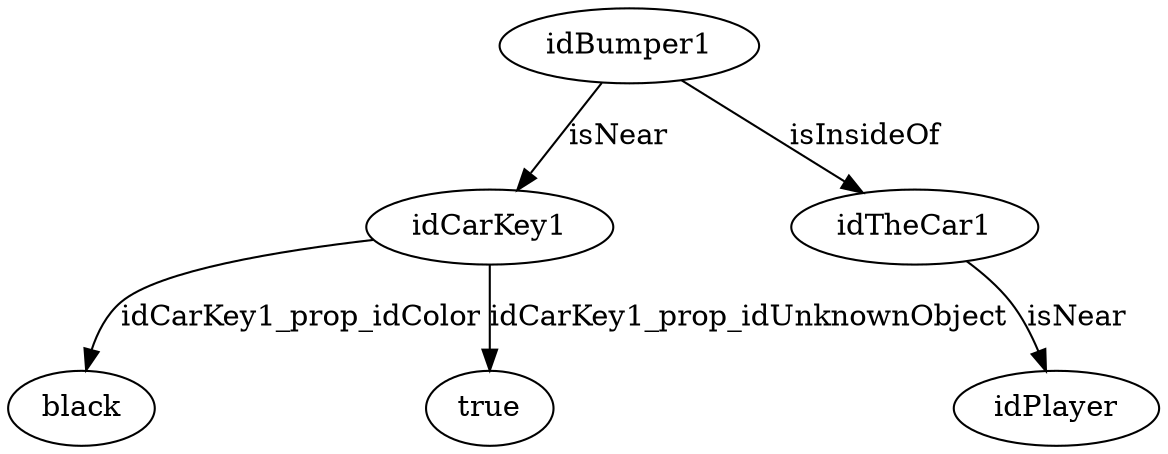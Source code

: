 strict digraph  {
idBumper1 [node_type=entity_node, root=root];
idCarKey1;
black;
true;
idTheCar1;
idPlayer;
idBumper1 -> idTheCar1  [edge_type=relationship, label=isInsideOf];
idBumper1 -> idCarKey1  [edge_type=relationship, label=isNear];
idCarKey1 -> black  [edge_type=property, label=idCarKey1_prop_idColor];
idCarKey1 -> true  [edge_type=property, label=idCarKey1_prop_idUnknownObject];
idTheCar1 -> idPlayer  [edge_type=relationship, label=isNear];
}
